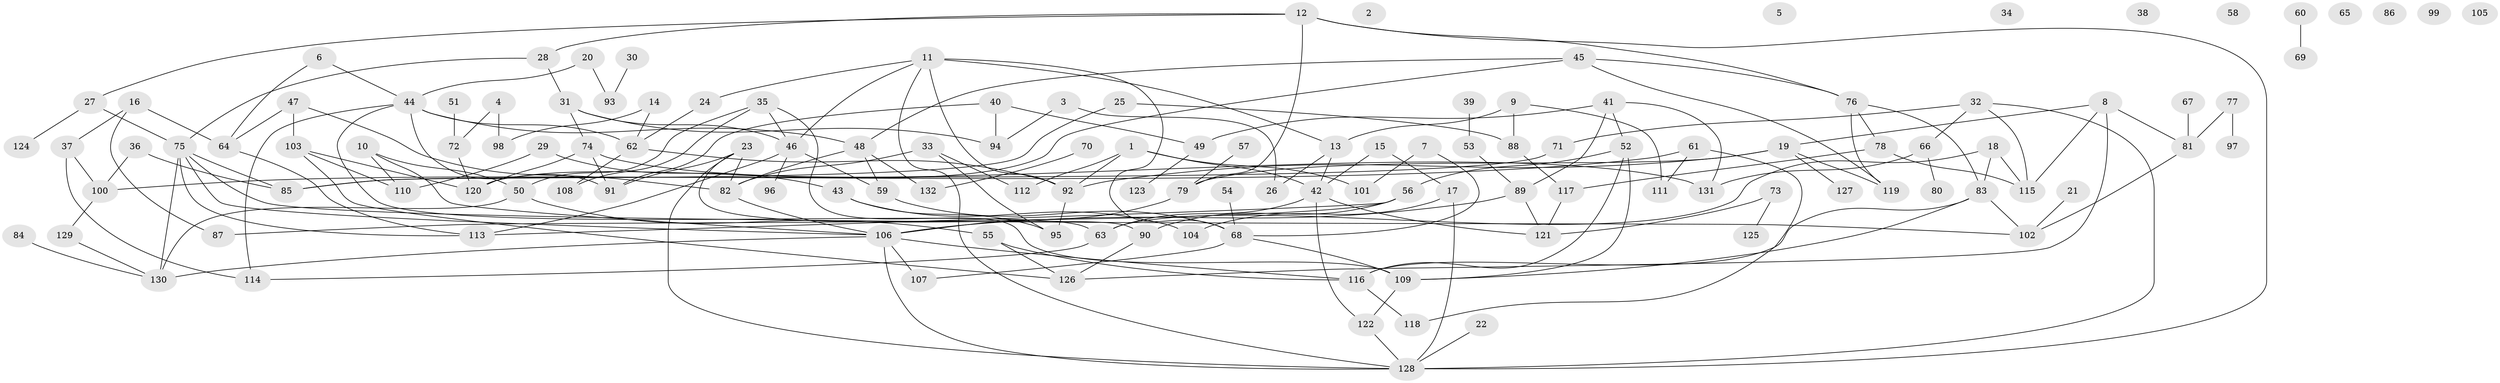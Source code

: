 // coarse degree distribution, {10: 0.02857142857142857, 2: 0.15714285714285714, 9: 0.014285714285714285, 11: 0.014285714285714285, 7: 0.05714285714285714, 8: 0.014285714285714285, 4: 0.17142857142857143, 3: 0.2571428571428571, 5: 0.08571428571428572, 6: 0.05714285714285714, 1: 0.14285714285714285}
// Generated by graph-tools (version 1.1) at 2025/47/03/04/25 22:47:59]
// undirected, 132 vertices, 192 edges
graph export_dot {
  node [color=gray90,style=filled];
  1;
  2;
  3;
  4;
  5;
  6;
  7;
  8;
  9;
  10;
  11;
  12;
  13;
  14;
  15;
  16;
  17;
  18;
  19;
  20;
  21;
  22;
  23;
  24;
  25;
  26;
  27;
  28;
  29;
  30;
  31;
  32;
  33;
  34;
  35;
  36;
  37;
  38;
  39;
  40;
  41;
  42;
  43;
  44;
  45;
  46;
  47;
  48;
  49;
  50;
  51;
  52;
  53;
  54;
  55;
  56;
  57;
  58;
  59;
  60;
  61;
  62;
  63;
  64;
  65;
  66;
  67;
  68;
  69;
  70;
  71;
  72;
  73;
  74;
  75;
  76;
  77;
  78;
  79;
  80;
  81;
  82;
  83;
  84;
  85;
  86;
  87;
  88;
  89;
  90;
  91;
  92;
  93;
  94;
  95;
  96;
  97;
  98;
  99;
  100;
  101;
  102;
  103;
  104;
  105;
  106;
  107;
  108;
  109;
  110;
  111;
  112;
  113;
  114;
  115;
  116;
  117;
  118;
  119;
  120;
  121;
  122;
  123;
  124;
  125;
  126;
  127;
  128;
  129;
  130;
  131;
  132;
  1 -- 42;
  1 -- 92;
  1 -- 101;
  1 -- 112;
  3 -- 26;
  3 -- 94;
  4 -- 72;
  4 -- 98;
  6 -- 44;
  6 -- 64;
  7 -- 68;
  7 -- 101;
  8 -- 19;
  8 -- 81;
  8 -- 115;
  8 -- 126;
  9 -- 13;
  9 -- 88;
  9 -- 111;
  10 -- 50;
  10 -- 106;
  10 -- 110;
  11 -- 13;
  11 -- 24;
  11 -- 46;
  11 -- 68;
  11 -- 92;
  11 -- 128;
  12 -- 27;
  12 -- 28;
  12 -- 76;
  12 -- 79;
  12 -- 128;
  13 -- 26;
  13 -- 42;
  14 -- 62;
  14 -- 98;
  15 -- 17;
  15 -- 42;
  16 -- 37;
  16 -- 64;
  16 -- 87;
  17 -- 104;
  17 -- 128;
  18 -- 63;
  18 -- 83;
  18 -- 115;
  19 -- 79;
  19 -- 92;
  19 -- 119;
  19 -- 127;
  20 -- 44;
  20 -- 93;
  21 -- 102;
  22 -- 128;
  23 -- 82;
  23 -- 90;
  23 -- 91;
  23 -- 128;
  24 -- 62;
  25 -- 85;
  25 -- 88;
  27 -- 75;
  27 -- 124;
  28 -- 31;
  28 -- 75;
  29 -- 43;
  29 -- 110;
  30 -- 93;
  31 -- 46;
  31 -- 74;
  31 -- 94;
  32 -- 66;
  32 -- 71;
  32 -- 115;
  32 -- 128;
  33 -- 82;
  33 -- 95;
  33 -- 112;
  35 -- 46;
  35 -- 50;
  35 -- 108;
  35 -- 109;
  36 -- 85;
  36 -- 100;
  37 -- 100;
  37 -- 114;
  39 -- 53;
  40 -- 49;
  40 -- 91;
  40 -- 94;
  41 -- 49;
  41 -- 52;
  41 -- 89;
  41 -- 131;
  42 -- 63;
  42 -- 121;
  42 -- 122;
  43 -- 95;
  43 -- 104;
  44 -- 48;
  44 -- 62;
  44 -- 63;
  44 -- 91;
  44 -- 114;
  45 -- 48;
  45 -- 76;
  45 -- 119;
  45 -- 120;
  46 -- 59;
  46 -- 96;
  46 -- 113;
  47 -- 64;
  47 -- 82;
  47 -- 103;
  48 -- 59;
  48 -- 82;
  48 -- 132;
  49 -- 123;
  50 -- 55;
  50 -- 130;
  51 -- 72;
  52 -- 56;
  52 -- 109;
  52 -- 116;
  53 -- 89;
  54 -- 68;
  55 -- 116;
  55 -- 126;
  56 -- 87;
  56 -- 90;
  56 -- 113;
  57 -- 79;
  59 -- 68;
  60 -- 69;
  61 -- 100;
  61 -- 111;
  61 -- 118;
  62 -- 92;
  62 -- 108;
  63 -- 114;
  64 -- 113;
  66 -- 80;
  66 -- 131;
  67 -- 81;
  68 -- 107;
  68 -- 109;
  70 -- 132;
  71 -- 85;
  72 -- 120;
  73 -- 121;
  73 -- 125;
  74 -- 91;
  74 -- 120;
  74 -- 131;
  75 -- 85;
  75 -- 102;
  75 -- 106;
  75 -- 113;
  75 -- 130;
  76 -- 78;
  76 -- 83;
  76 -- 119;
  77 -- 81;
  77 -- 97;
  78 -- 115;
  78 -- 117;
  79 -- 106;
  81 -- 102;
  82 -- 106;
  83 -- 102;
  83 -- 109;
  83 -- 116;
  84 -- 130;
  88 -- 117;
  89 -- 106;
  89 -- 121;
  90 -- 126;
  92 -- 95;
  100 -- 129;
  103 -- 110;
  103 -- 120;
  103 -- 126;
  106 -- 107;
  106 -- 116;
  106 -- 128;
  106 -- 130;
  109 -- 122;
  116 -- 118;
  117 -- 121;
  122 -- 128;
  129 -- 130;
}
